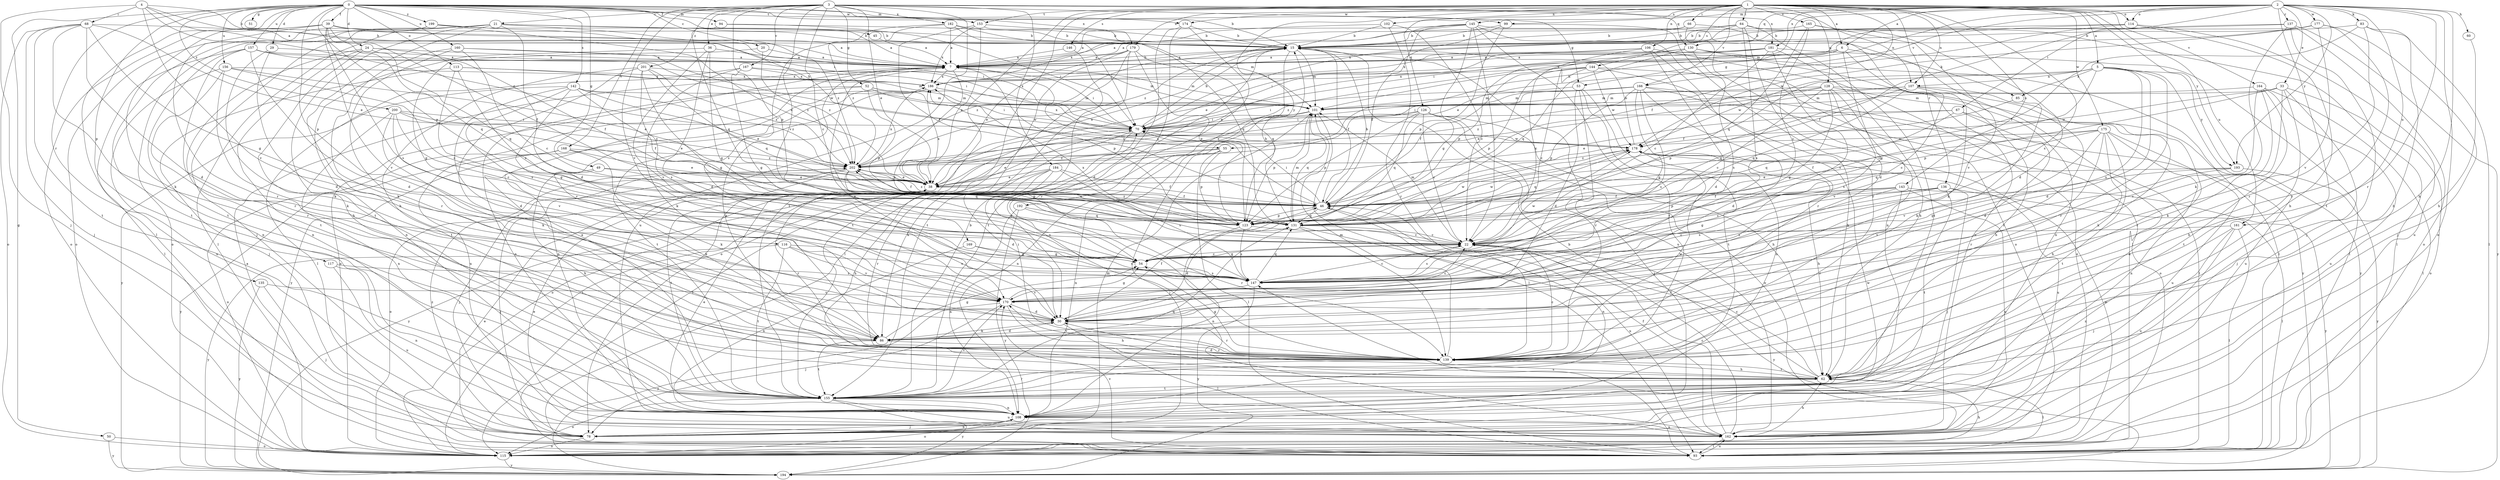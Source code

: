 strict digraph  {
0;
1;
2;
3;
4;
5;
6;
7;
15;
20;
21;
22;
24;
29;
30;
33;
36;
38;
39;
45;
46;
49;
50;
51;
52;
53;
54;
55;
60;
62;
64;
66;
67;
68;
70;
78;
83;
85;
86;
93;
94;
99;
101;
102;
106;
107;
108;
113;
114;
115;
116;
117;
123;
126;
128;
130;
131;
135;
136;
137;
139;
142;
143;
144;
145;
146;
147;
153;
155;
156;
157;
160;
161;
162;
164;
165;
166;
167;
168;
169;
170;
174;
175;
177;
178;
179;
181;
182;
184;
186;
192;
193;
194;
199;
200;
201;
202;
0 -> 15  [label=b];
0 -> 20  [label=c];
0 -> 24  [label=d];
0 -> 29  [label=d];
0 -> 39  [label=f];
0 -> 45  [label=f];
0 -> 49  [label=g];
0 -> 50  [label=g];
0 -> 51  [label=g];
0 -> 55  [label=h];
0 -> 93  [label=l];
0 -> 94  [label=m];
0 -> 99  [label=m];
0 -> 113  [label=o];
0 -> 116  [label=p];
0 -> 117  [label=p];
0 -> 123  [label=p];
0 -> 135  [label=r];
0 -> 142  [label=s];
0 -> 153  [label=t];
0 -> 156  [label=u];
0 -> 157  [label=u];
0 -> 160  [label=u];
0 -> 174  [label=w];
0 -> 179  [label=x];
0 -> 199  [label=z];
0 -> 200  [label=z];
1 -> 5  [label=a];
1 -> 6  [label=a];
1 -> 46  [label=f];
1 -> 64  [label=i];
1 -> 66  [label=i];
1 -> 78  [label=j];
1 -> 102  [label=n];
1 -> 106  [label=n];
1 -> 107  [label=n];
1 -> 114  [label=o];
1 -> 126  [label=q];
1 -> 128  [label=q];
1 -> 136  [label=r];
1 -> 143  [label=s];
1 -> 144  [label=s];
1 -> 145  [label=s];
1 -> 146  [label=s];
1 -> 147  [label=s];
1 -> 153  [label=t];
1 -> 155  [label=t];
1 -> 161  [label=u];
1 -> 164  [label=v];
1 -> 165  [label=v];
1 -> 166  [label=v];
1 -> 174  [label=w];
1 -> 175  [label=w];
1 -> 192  [label=y];
1 -> 193  [label=y];
2 -> 6  [label=a];
2 -> 33  [label=e];
2 -> 55  [label=h];
2 -> 60  [label=h];
2 -> 62  [label=h];
2 -> 67  [label=i];
2 -> 83  [label=k];
2 -> 99  [label=m];
2 -> 101  [label=m];
2 -> 114  [label=o];
2 -> 115  [label=o];
2 -> 130  [label=q];
2 -> 137  [label=r];
2 -> 139  [label=r];
2 -> 155  [label=t];
2 -> 161  [label=u];
2 -> 166  [label=v];
2 -> 177  [label=w];
2 -> 179  [label=x];
2 -> 181  [label=x];
2 -> 193  [label=y];
3 -> 21  [label=c];
3 -> 22  [label=c];
3 -> 36  [label=e];
3 -> 38  [label=e];
3 -> 52  [label=g];
3 -> 53  [label=g];
3 -> 107  [label=n];
3 -> 123  [label=p];
3 -> 130  [label=q];
3 -> 162  [label=u];
3 -> 167  [label=v];
3 -> 168  [label=v];
3 -> 169  [label=v];
3 -> 170  [label=v];
3 -> 181  [label=x];
3 -> 182  [label=x];
3 -> 184  [label=x];
3 -> 201  [label=z];
4 -> 7  [label=a];
4 -> 15  [label=b];
4 -> 68  [label=i];
4 -> 70  [label=i];
4 -> 78  [label=j];
4 -> 170  [label=v];
4 -> 202  [label=z];
5 -> 22  [label=c];
5 -> 30  [label=d];
5 -> 46  [label=f];
5 -> 85  [label=k];
5 -> 107  [label=n];
5 -> 139  [label=r];
5 -> 147  [label=s];
5 -> 178  [label=w];
5 -> 193  [label=y];
5 -> 194  [label=y];
6 -> 7  [label=a];
6 -> 53  [label=g];
6 -> 54  [label=g];
6 -> 85  [label=k];
6 -> 86  [label=k];
6 -> 186  [label=x];
6 -> 202  [label=z];
7 -> 15  [label=b];
7 -> 70  [label=i];
7 -> 101  [label=m];
7 -> 115  [label=o];
7 -> 123  [label=p];
7 -> 147  [label=s];
7 -> 186  [label=x];
15 -> 7  [label=a];
15 -> 38  [label=e];
15 -> 46  [label=f];
15 -> 101  [label=m];
15 -> 155  [label=t];
15 -> 162  [label=u];
15 -> 202  [label=z];
20 -> 7  [label=a];
20 -> 54  [label=g];
20 -> 202  [label=z];
21 -> 7  [label=a];
21 -> 15  [label=b];
21 -> 30  [label=d];
21 -> 62  [label=h];
21 -> 78  [label=j];
21 -> 93  [label=l];
21 -> 115  [label=o];
21 -> 155  [label=t];
21 -> 202  [label=z];
22 -> 54  [label=g];
22 -> 101  [label=m];
22 -> 147  [label=s];
22 -> 186  [label=x];
22 -> 194  [label=y];
24 -> 7  [label=a];
24 -> 46  [label=f];
24 -> 62  [label=h];
24 -> 108  [label=n];
24 -> 131  [label=q];
24 -> 155  [label=t];
29 -> 7  [label=a];
29 -> 30  [label=d];
29 -> 86  [label=k];
30 -> 7  [label=a];
30 -> 46  [label=f];
30 -> 86  [label=k];
30 -> 93  [label=l];
30 -> 139  [label=r];
33 -> 62  [label=h];
33 -> 78  [label=j];
33 -> 86  [label=k];
33 -> 101  [label=m];
33 -> 115  [label=o];
33 -> 123  [label=p];
33 -> 178  [label=w];
36 -> 7  [label=a];
36 -> 30  [label=d];
36 -> 54  [label=g];
36 -> 108  [label=n];
36 -> 170  [label=v];
38 -> 46  [label=f];
38 -> 78  [label=j];
38 -> 139  [label=r];
38 -> 186  [label=x];
39 -> 7  [label=a];
39 -> 15  [label=b];
39 -> 46  [label=f];
39 -> 115  [label=o];
39 -> 131  [label=q];
39 -> 139  [label=r];
39 -> 147  [label=s];
39 -> 155  [label=t];
39 -> 170  [label=v];
45 -> 7  [label=a];
46 -> 7  [label=a];
46 -> 15  [label=b];
46 -> 70  [label=i];
46 -> 108  [label=n];
46 -> 123  [label=p];
46 -> 131  [label=q];
46 -> 202  [label=z];
49 -> 38  [label=e];
49 -> 62  [label=h];
49 -> 86  [label=k];
49 -> 131  [label=q];
50 -> 115  [label=o];
50 -> 194  [label=y];
52 -> 70  [label=i];
52 -> 101  [label=m];
52 -> 108  [label=n];
52 -> 123  [label=p];
52 -> 162  [label=u];
52 -> 178  [label=w];
53 -> 30  [label=d];
53 -> 101  [label=m];
53 -> 108  [label=n];
53 -> 139  [label=r];
53 -> 155  [label=t];
54 -> 22  [label=c];
54 -> 147  [label=s];
54 -> 178  [label=w];
55 -> 38  [label=e];
55 -> 78  [label=j];
55 -> 93  [label=l];
55 -> 108  [label=n];
55 -> 123  [label=p];
55 -> 202  [label=z];
60 -> 62  [label=h];
62 -> 22  [label=c];
62 -> 30  [label=d];
62 -> 46  [label=f];
62 -> 93  [label=l];
62 -> 139  [label=r];
62 -> 155  [label=t];
64 -> 7  [label=a];
64 -> 15  [label=b];
64 -> 30  [label=d];
64 -> 70  [label=i];
64 -> 93  [label=l];
64 -> 147  [label=s];
64 -> 155  [label=t];
66 -> 7  [label=a];
66 -> 15  [label=b];
66 -> 108  [label=n];
66 -> 162  [label=u];
67 -> 30  [label=d];
67 -> 38  [label=e];
67 -> 70  [label=i];
67 -> 86  [label=k];
67 -> 131  [label=q];
68 -> 15  [label=b];
68 -> 30  [label=d];
68 -> 38  [label=e];
68 -> 54  [label=g];
68 -> 78  [label=j];
68 -> 86  [label=k];
68 -> 115  [label=o];
68 -> 155  [label=t];
70 -> 15  [label=b];
70 -> 86  [label=k];
70 -> 93  [label=l];
70 -> 115  [label=o];
70 -> 178  [label=w];
70 -> 186  [label=x];
78 -> 101  [label=m];
78 -> 108  [label=n];
78 -> 115  [label=o];
78 -> 202  [label=z];
83 -> 15  [label=b];
83 -> 46  [label=f];
83 -> 62  [label=h];
83 -> 93  [label=l];
83 -> 139  [label=r];
85 -> 86  [label=k];
85 -> 131  [label=q];
86 -> 30  [label=d];
86 -> 54  [label=g];
86 -> 139  [label=r];
86 -> 155  [label=t];
93 -> 38  [label=e];
93 -> 147  [label=s];
93 -> 162  [label=u];
93 -> 170  [label=v];
94 -> 15  [label=b];
94 -> 70  [label=i];
94 -> 131  [label=q];
99 -> 15  [label=b];
99 -> 38  [label=e];
99 -> 123  [label=p];
99 -> 139  [label=r];
101 -> 70  [label=i];
101 -> 93  [label=l];
101 -> 108  [label=n];
101 -> 123  [label=p];
101 -> 131  [label=q];
102 -> 15  [label=b];
102 -> 22  [label=c];
102 -> 139  [label=r];
102 -> 186  [label=x];
106 -> 7  [label=a];
106 -> 22  [label=c];
106 -> 30  [label=d];
106 -> 115  [label=o];
106 -> 139  [label=r];
106 -> 186  [label=x];
107 -> 22  [label=c];
107 -> 38  [label=e];
107 -> 101  [label=m];
107 -> 123  [label=p];
107 -> 131  [label=q];
107 -> 139  [label=r];
107 -> 162  [label=u];
108 -> 38  [label=e];
108 -> 78  [label=j];
108 -> 115  [label=o];
108 -> 162  [label=u];
108 -> 178  [label=w];
113 -> 22  [label=c];
113 -> 78  [label=j];
113 -> 101  [label=m];
113 -> 147  [label=s];
113 -> 186  [label=x];
114 -> 15  [label=b];
114 -> 38  [label=e];
114 -> 62  [label=h];
114 -> 70  [label=i];
114 -> 162  [label=u];
115 -> 7  [label=a];
115 -> 62  [label=h];
115 -> 70  [label=i];
115 -> 178  [label=w];
115 -> 194  [label=y];
116 -> 54  [label=g];
116 -> 147  [label=s];
116 -> 155  [label=t];
116 -> 170  [label=v];
116 -> 194  [label=y];
117 -> 108  [label=n];
117 -> 147  [label=s];
117 -> 162  [label=u];
123 -> 15  [label=b];
123 -> 22  [label=c];
123 -> 70  [label=i];
123 -> 108  [label=n];
123 -> 147  [label=s];
123 -> 178  [label=w];
123 -> 202  [label=z];
126 -> 22  [label=c];
126 -> 62  [label=h];
126 -> 70  [label=i];
126 -> 78  [label=j];
126 -> 115  [label=o];
126 -> 123  [label=p];
126 -> 131  [label=q];
126 -> 202  [label=z];
128 -> 22  [label=c];
128 -> 54  [label=g];
128 -> 62  [label=h];
128 -> 70  [label=i];
128 -> 101  [label=m];
128 -> 108  [label=n];
128 -> 147  [label=s];
128 -> 170  [label=v];
128 -> 202  [label=z];
130 -> 7  [label=a];
130 -> 93  [label=l];
130 -> 108  [label=n];
130 -> 123  [label=p];
130 -> 131  [label=q];
130 -> 147  [label=s];
131 -> 22  [label=c];
131 -> 30  [label=d];
131 -> 101  [label=m];
131 -> 139  [label=r];
131 -> 162  [label=u];
131 -> 178  [label=w];
131 -> 202  [label=z];
135 -> 78  [label=j];
135 -> 170  [label=v];
135 -> 194  [label=y];
136 -> 46  [label=f];
136 -> 54  [label=g];
136 -> 78  [label=j];
136 -> 93  [label=l];
136 -> 147  [label=s];
136 -> 155  [label=t];
137 -> 15  [label=b];
137 -> 46  [label=f];
137 -> 78  [label=j];
137 -> 86  [label=k];
137 -> 115  [label=o];
137 -> 194  [label=y];
139 -> 7  [label=a];
139 -> 22  [label=c];
139 -> 54  [label=g];
139 -> 62  [label=h];
139 -> 70  [label=i];
139 -> 101  [label=m];
139 -> 170  [label=v];
139 -> 178  [label=w];
142 -> 30  [label=d];
142 -> 38  [label=e];
142 -> 46  [label=f];
142 -> 54  [label=g];
142 -> 101  [label=m];
142 -> 170  [label=v];
142 -> 194  [label=y];
142 -> 202  [label=z];
143 -> 22  [label=c];
143 -> 46  [label=f];
143 -> 123  [label=p];
143 -> 139  [label=r];
143 -> 147  [label=s];
143 -> 162  [label=u];
143 -> 194  [label=y];
144 -> 22  [label=c];
144 -> 46  [label=f];
144 -> 62  [label=h];
144 -> 123  [label=p];
144 -> 178  [label=w];
144 -> 186  [label=x];
144 -> 194  [label=y];
145 -> 7  [label=a];
145 -> 15  [label=b];
145 -> 22  [label=c];
145 -> 46  [label=f];
145 -> 54  [label=g];
145 -> 93  [label=l];
145 -> 115  [label=o];
145 -> 155  [label=t];
145 -> 202  [label=z];
146 -> 7  [label=a];
146 -> 155  [label=t];
147 -> 22  [label=c];
147 -> 131  [label=q];
147 -> 170  [label=v];
147 -> 194  [label=y];
153 -> 15  [label=b];
153 -> 38  [label=e];
153 -> 46  [label=f];
153 -> 131  [label=q];
153 -> 186  [label=x];
155 -> 7  [label=a];
155 -> 15  [label=b];
155 -> 108  [label=n];
155 -> 115  [label=o];
155 -> 131  [label=q];
155 -> 139  [label=r];
155 -> 162  [label=u];
155 -> 170  [label=v];
155 -> 194  [label=y];
156 -> 22  [label=c];
156 -> 38  [label=e];
156 -> 86  [label=k];
156 -> 139  [label=r];
156 -> 162  [label=u];
156 -> 186  [label=x];
157 -> 7  [label=a];
157 -> 30  [label=d];
157 -> 70  [label=i];
157 -> 93  [label=l];
157 -> 108  [label=n];
157 -> 139  [label=r];
157 -> 202  [label=z];
160 -> 7  [label=a];
160 -> 22  [label=c];
160 -> 86  [label=k];
160 -> 139  [label=r];
160 -> 178  [label=w];
161 -> 22  [label=c];
161 -> 78  [label=j];
161 -> 93  [label=l];
161 -> 108  [label=n];
161 -> 162  [label=u];
162 -> 15  [label=b];
162 -> 22  [label=c];
162 -> 38  [label=e];
162 -> 46  [label=f];
162 -> 62  [label=h];
162 -> 93  [label=l];
164 -> 93  [label=l];
164 -> 101  [label=m];
164 -> 139  [label=r];
164 -> 155  [label=t];
164 -> 162  [label=u];
164 -> 170  [label=v];
165 -> 15  [label=b];
165 -> 22  [label=c];
165 -> 30  [label=d];
165 -> 131  [label=q];
165 -> 170  [label=v];
166 -> 30  [label=d];
166 -> 38  [label=e];
166 -> 54  [label=g];
166 -> 70  [label=i];
166 -> 93  [label=l];
166 -> 101  [label=m];
166 -> 115  [label=o];
166 -> 123  [label=p];
166 -> 147  [label=s];
167 -> 54  [label=g];
167 -> 86  [label=k];
167 -> 93  [label=l];
167 -> 101  [label=m];
167 -> 186  [label=x];
168 -> 38  [label=e];
168 -> 86  [label=k];
168 -> 115  [label=o];
168 -> 194  [label=y];
168 -> 202  [label=z];
169 -> 54  [label=g];
169 -> 108  [label=n];
169 -> 147  [label=s];
170 -> 22  [label=c];
170 -> 30  [label=d];
170 -> 54  [label=g];
170 -> 62  [label=h];
170 -> 78  [label=j];
170 -> 194  [label=y];
174 -> 15  [label=b];
174 -> 30  [label=d];
174 -> 139  [label=r];
174 -> 162  [label=u];
175 -> 46  [label=f];
175 -> 62  [label=h];
175 -> 108  [label=n];
175 -> 131  [label=q];
175 -> 139  [label=r];
175 -> 155  [label=t];
175 -> 162  [label=u];
175 -> 170  [label=v];
175 -> 178  [label=w];
177 -> 15  [label=b];
177 -> 78  [label=j];
177 -> 139  [label=r];
177 -> 170  [label=v];
177 -> 178  [label=w];
177 -> 186  [label=x];
178 -> 15  [label=b];
178 -> 62  [label=h];
178 -> 131  [label=q];
178 -> 162  [label=u];
178 -> 202  [label=z];
179 -> 7  [label=a];
179 -> 38  [label=e];
179 -> 93  [label=l];
179 -> 115  [label=o];
179 -> 123  [label=p];
179 -> 131  [label=q];
179 -> 155  [label=t];
181 -> 7  [label=a];
181 -> 22  [label=c];
181 -> 38  [label=e];
181 -> 62  [label=h];
181 -> 70  [label=i];
181 -> 93  [label=l];
181 -> 147  [label=s];
182 -> 7  [label=a];
182 -> 15  [label=b];
182 -> 70  [label=i];
182 -> 101  [label=m];
182 -> 147  [label=s];
182 -> 202  [label=z];
184 -> 30  [label=d];
184 -> 38  [label=e];
184 -> 46  [label=f];
184 -> 62  [label=h];
184 -> 139  [label=r];
184 -> 147  [label=s];
184 -> 194  [label=y];
186 -> 101  [label=m];
186 -> 108  [label=n];
186 -> 155  [label=t];
186 -> 194  [label=y];
192 -> 108  [label=n];
192 -> 131  [label=q];
192 -> 139  [label=r];
192 -> 194  [label=y];
193 -> 38  [label=e];
193 -> 54  [label=g];
193 -> 170  [label=v];
193 -> 194  [label=y];
199 -> 15  [label=b];
199 -> 38  [label=e];
199 -> 70  [label=i];
199 -> 115  [label=o];
199 -> 155  [label=t];
200 -> 22  [label=c];
200 -> 38  [label=e];
200 -> 70  [label=i];
200 -> 86  [label=k];
200 -> 108  [label=n];
200 -> 170  [label=v];
200 -> 202  [label=z];
201 -> 54  [label=g];
201 -> 131  [label=q];
201 -> 139  [label=r];
201 -> 147  [label=s];
201 -> 155  [label=t];
201 -> 186  [label=x];
201 -> 202  [label=z];
202 -> 38  [label=e];
202 -> 46  [label=f];
202 -> 54  [label=g];
202 -> 78  [label=j];
202 -> 115  [label=o];
202 -> 123  [label=p];
202 -> 155  [label=t];
202 -> 186  [label=x];
}
